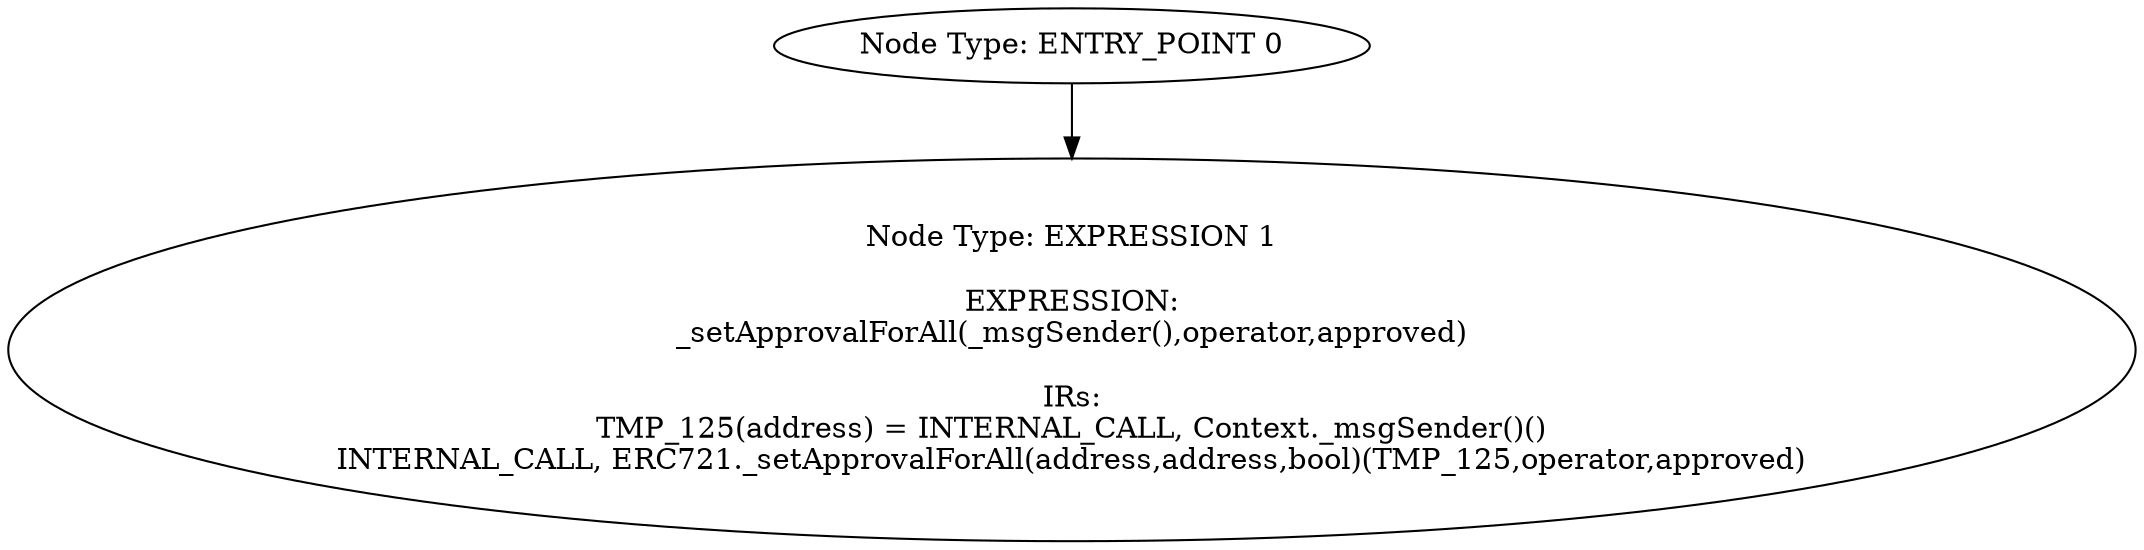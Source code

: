digraph{
0[label="Node Type: ENTRY_POINT 0
"];
0->1;
1[label="Node Type: EXPRESSION 1

EXPRESSION:
_setApprovalForAll(_msgSender(),operator,approved)

IRs:
TMP_125(address) = INTERNAL_CALL, Context._msgSender()()
INTERNAL_CALL, ERC721._setApprovalForAll(address,address,bool)(TMP_125,operator,approved)"];
}

